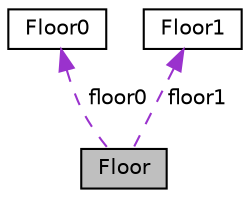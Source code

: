 digraph "Floor"
{
 // LATEX_PDF_SIZE
  edge [fontname="Helvetica",fontsize="10",labelfontname="Helvetica",labelfontsize="10"];
  node [fontname="Helvetica",fontsize="10",shape=record];
  Node1 [label="Floor",height=0.2,width=0.4,color="black", fillcolor="grey75", style="filled", fontcolor="black",tooltip=" "];
  Node2 -> Node1 [dir="back",color="darkorchid3",fontsize="10",style="dashed",label=" floor0" ,fontname="Helvetica"];
  Node2 [label="Floor0",height=0.2,width=0.4,color="black", fillcolor="white", style="filled",URL="$structFloor0.html",tooltip=" "];
  Node3 -> Node1 [dir="back",color="darkorchid3",fontsize="10",style="dashed",label=" floor1" ,fontname="Helvetica"];
  Node3 [label="Floor1",height=0.2,width=0.4,color="black", fillcolor="white", style="filled",URL="$structFloor1.html",tooltip=" "];
}
